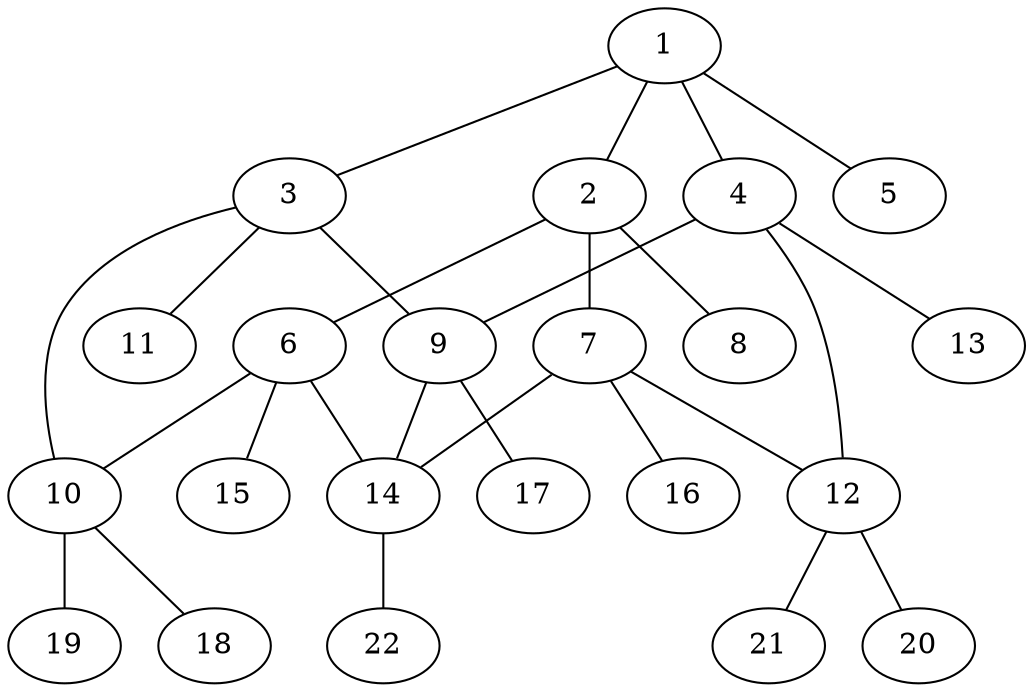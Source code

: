 graph molecule_3061 {
	1	 [chem=C];
	2	 [chem=C];
	1 -- 2	 [valence=1];
	3	 [chem=C];
	1 -- 3	 [valence=1];
	4	 [chem=C];
	1 -- 4	 [valence=1];
	5	 [chem=Cl];
	1 -- 5	 [valence=1];
	6	 [chem=C];
	2 -- 6	 [valence=1];
	7	 [chem=C];
	2 -- 7	 [valence=1];
	8	 [chem=Cl];
	2 -- 8	 [valence=1];
	9	 [chem=C];
	3 -- 9	 [valence=1];
	10	 [chem=C];
	3 -- 10	 [valence=1];
	11	 [chem=Cl];
	3 -- 11	 [valence=1];
	4 -- 9	 [valence=1];
	12	 [chem=C];
	4 -- 12	 [valence=1];
	13	 [chem=Cl];
	4 -- 13	 [valence=1];
	6 -- 10	 [valence=1];
	14	 [chem=C];
	6 -- 14	 [valence=1];
	15	 [chem=Cl];
	6 -- 15	 [valence=1];
	7 -- 12	 [valence=1];
	7 -- 14	 [valence=1];
	16	 [chem=Cl];
	7 -- 16	 [valence=1];
	9 -- 14	 [valence=1];
	17	 [chem=Cl];
	9 -- 17	 [valence=1];
	18	 [chem=Cl];
	10 -- 18	 [valence=1];
	19	 [chem=Cl];
	10 -- 19	 [valence=1];
	20	 [chem=Cl];
	12 -- 20	 [valence=1];
	21	 [chem=Cl];
	12 -- 21	 [valence=1];
	22	 [chem=Cl];
	14 -- 22	 [valence=1];
}
